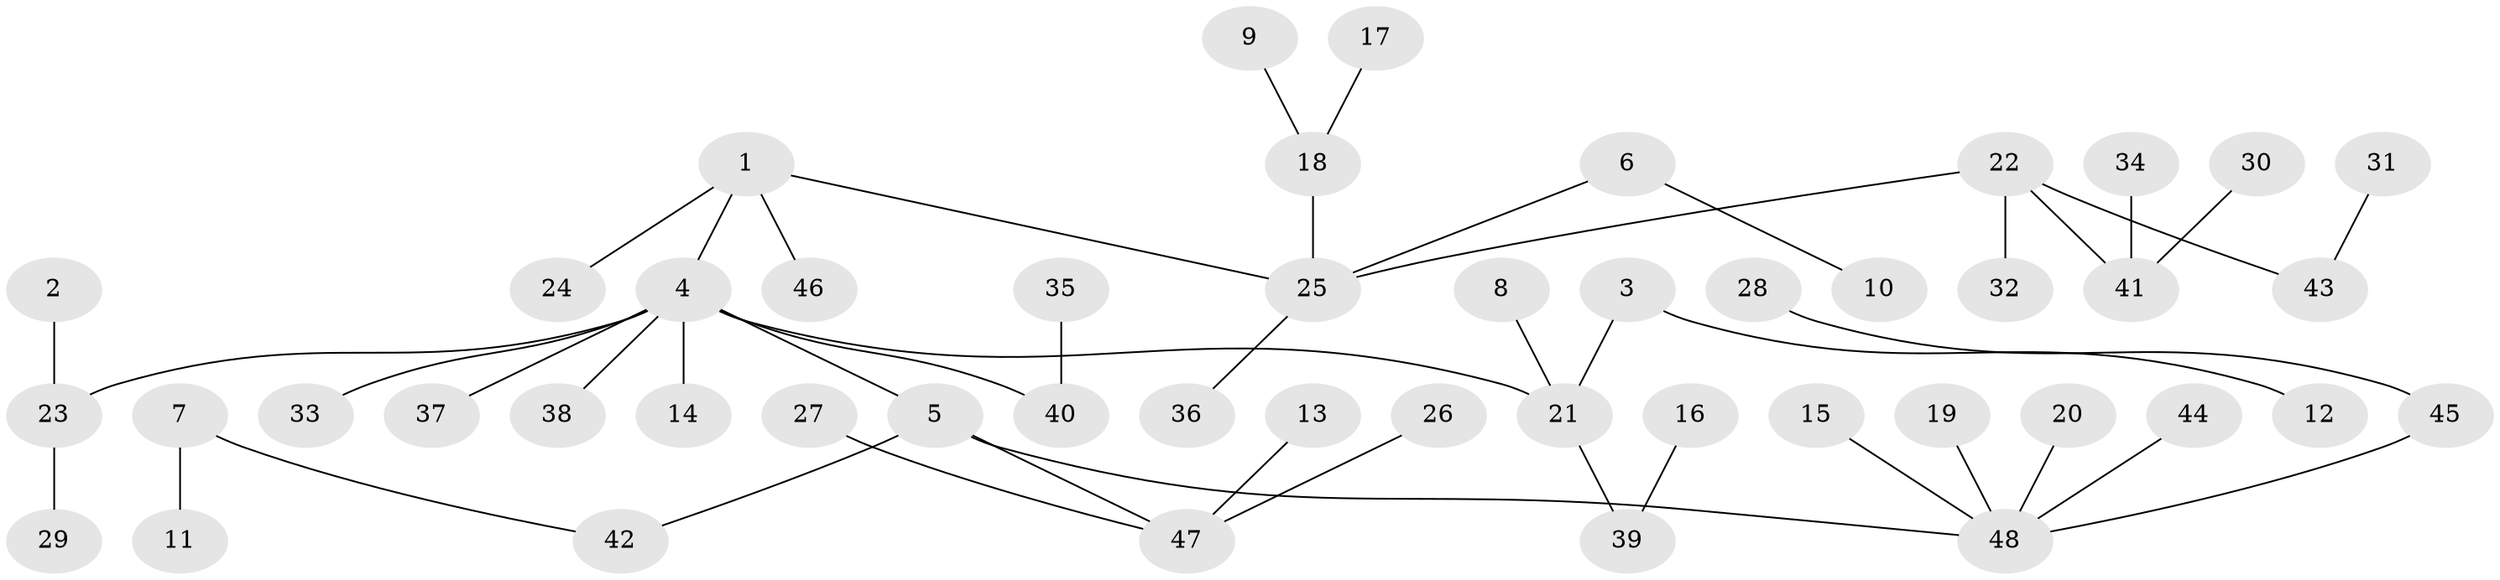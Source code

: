 // original degree distribution, {3: 0.15625, 9: 0.010416666666666666, 5: 0.041666666666666664, 2: 0.2708333333333333, 6: 0.010416666666666666, 1: 0.4791666666666667, 4: 0.03125}
// Generated by graph-tools (version 1.1) at 2025/50/03/09/25 03:50:17]
// undirected, 48 vertices, 47 edges
graph export_dot {
graph [start="1"]
  node [color=gray90,style=filled];
  1;
  2;
  3;
  4;
  5;
  6;
  7;
  8;
  9;
  10;
  11;
  12;
  13;
  14;
  15;
  16;
  17;
  18;
  19;
  20;
  21;
  22;
  23;
  24;
  25;
  26;
  27;
  28;
  29;
  30;
  31;
  32;
  33;
  34;
  35;
  36;
  37;
  38;
  39;
  40;
  41;
  42;
  43;
  44;
  45;
  46;
  47;
  48;
  1 -- 4 [weight=1.0];
  1 -- 24 [weight=1.0];
  1 -- 25 [weight=1.0];
  1 -- 46 [weight=1.0];
  2 -- 23 [weight=1.0];
  3 -- 12 [weight=1.0];
  3 -- 21 [weight=1.0];
  4 -- 5 [weight=1.0];
  4 -- 14 [weight=1.0];
  4 -- 21 [weight=1.0];
  4 -- 23 [weight=1.0];
  4 -- 33 [weight=1.0];
  4 -- 37 [weight=1.0];
  4 -- 38 [weight=1.0];
  4 -- 40 [weight=1.0];
  5 -- 42 [weight=1.0];
  5 -- 47 [weight=1.0];
  5 -- 48 [weight=1.0];
  6 -- 10 [weight=1.0];
  6 -- 25 [weight=1.0];
  7 -- 11 [weight=1.0];
  7 -- 42 [weight=1.0];
  8 -- 21 [weight=1.0];
  9 -- 18 [weight=1.0];
  13 -- 47 [weight=1.0];
  15 -- 48 [weight=1.0];
  16 -- 39 [weight=1.0];
  17 -- 18 [weight=1.0];
  18 -- 25 [weight=1.0];
  19 -- 48 [weight=1.0];
  20 -- 48 [weight=1.0];
  21 -- 39 [weight=1.0];
  22 -- 25 [weight=1.0];
  22 -- 32 [weight=1.0];
  22 -- 41 [weight=1.0];
  22 -- 43 [weight=1.0];
  23 -- 29 [weight=1.0];
  25 -- 36 [weight=1.0];
  26 -- 47 [weight=1.0];
  27 -- 47 [weight=1.0];
  28 -- 45 [weight=1.0];
  30 -- 41 [weight=1.0];
  31 -- 43 [weight=1.0];
  34 -- 41 [weight=1.0];
  35 -- 40 [weight=1.0];
  44 -- 48 [weight=1.0];
  45 -- 48 [weight=1.0];
}
